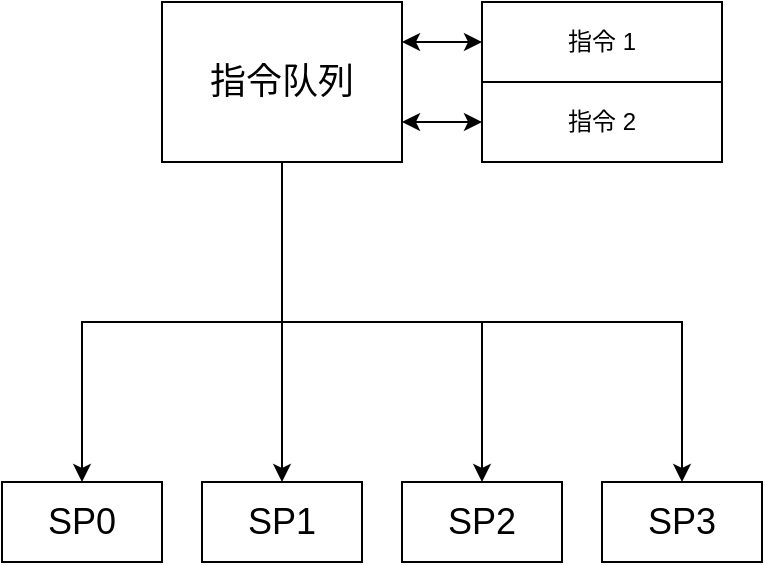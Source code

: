 <mxfile version="16.0.2" type="device"><diagram id="WrXijP8feyeGkqW3puZS" name="第 1 页"><mxGraphModel dx="862" dy="519" grid="1" gridSize="10" guides="1" tooltips="1" connect="1" arrows="1" fold="1" page="1" pageScale="1" pageWidth="827" pageHeight="1169" math="0" shadow="0"><root><mxCell id="0"/><mxCell id="1" parent="0"/><mxCell id="VgUn9shY_p2giB8Sss18-1" value="&lt;font style=&quot;font-size: 18px&quot;&gt;指令队列&lt;/font&gt;" style="rounded=0;whiteSpace=wrap;html=1;" vertex="1" parent="1"><mxGeometry x="360" y="80" width="120" height="80" as="geometry"/></mxCell><mxCell id="VgUn9shY_p2giB8Sss18-2" value="指令 1" style="rounded=0;whiteSpace=wrap;html=1;" vertex="1" parent="1"><mxGeometry x="520" y="80" width="120" height="40" as="geometry"/></mxCell><mxCell id="VgUn9shY_p2giB8Sss18-3" value="指令 2" style="rounded=0;whiteSpace=wrap;html=1;" vertex="1" parent="1"><mxGeometry x="520" y="120" width="120" height="40" as="geometry"/></mxCell><mxCell id="VgUn9shY_p2giB8Sss18-4" value="" style="endArrow=classic;startArrow=classic;html=1;rounded=0;fontSize=18;entryX=0;entryY=0.5;entryDx=0;entryDy=0;exitX=1;exitY=0.25;exitDx=0;exitDy=0;" edge="1" parent="1" source="VgUn9shY_p2giB8Sss18-1" target="VgUn9shY_p2giB8Sss18-2"><mxGeometry width="50" height="50" relative="1" as="geometry"><mxPoint x="370" y="160" as="sourcePoint"/><mxPoint x="420" y="110" as="targetPoint"/></mxGeometry></mxCell><mxCell id="VgUn9shY_p2giB8Sss18-5" value="" style="endArrow=classic;startArrow=classic;html=1;rounded=0;fontSize=18;entryX=0;entryY=0.5;entryDx=0;entryDy=0;exitX=1;exitY=0.75;exitDx=0;exitDy=0;" edge="1" parent="1" source="VgUn9shY_p2giB8Sss18-1" target="VgUn9shY_p2giB8Sss18-3"><mxGeometry width="50" height="50" relative="1" as="geometry"><mxPoint x="370" y="160" as="sourcePoint"/><mxPoint x="420" y="110" as="targetPoint"/></mxGeometry></mxCell><mxCell id="VgUn9shY_p2giB8Sss18-6" value="&lt;font style=&quot;font-size: 18px&quot;&gt;SP0&lt;/font&gt;" style="rounded=0;whiteSpace=wrap;html=1;" vertex="1" parent="1"><mxGeometry x="280" y="320" width="80" height="40" as="geometry"/></mxCell><mxCell id="VgUn9shY_p2giB8Sss18-7" value="&lt;font style=&quot;font-size: 18px&quot;&gt;SP1&lt;/font&gt;" style="rounded=0;whiteSpace=wrap;html=1;" vertex="1" parent="1"><mxGeometry x="380" y="320" width="80" height="40" as="geometry"/></mxCell><mxCell id="VgUn9shY_p2giB8Sss18-8" value="&lt;font style=&quot;font-size: 18px&quot;&gt;SP2&lt;/font&gt;" style="rounded=0;whiteSpace=wrap;html=1;" vertex="1" parent="1"><mxGeometry x="480" y="320" width="80" height="40" as="geometry"/></mxCell><mxCell id="VgUn9shY_p2giB8Sss18-9" value="&lt;font style=&quot;font-size: 18px&quot;&gt;SP3&lt;/font&gt;" style="rounded=0;whiteSpace=wrap;html=1;" vertex="1" parent="1"><mxGeometry x="580" y="320" width="80" height="40" as="geometry"/></mxCell><mxCell id="VgUn9shY_p2giB8Sss18-11" value="" style="endArrow=classic;html=1;rounded=0;fontSize=18;exitX=0.5;exitY=1;exitDx=0;exitDy=0;entryX=0.5;entryY=0;entryDx=0;entryDy=0;" edge="1" parent="1" source="VgUn9shY_p2giB8Sss18-1" target="VgUn9shY_p2giB8Sss18-7"><mxGeometry width="50" height="50" relative="1" as="geometry"><mxPoint x="370" y="280" as="sourcePoint"/><mxPoint x="420" y="230" as="targetPoint"/></mxGeometry></mxCell><mxCell id="VgUn9shY_p2giB8Sss18-12" value="" style="endArrow=classic;html=1;rounded=0;fontSize=18;entryX=0.5;entryY=0;entryDx=0;entryDy=0;" edge="1" parent="1" target="VgUn9shY_p2giB8Sss18-6"><mxGeometry width="50" height="50" relative="1" as="geometry"><mxPoint x="420" y="240" as="sourcePoint"/><mxPoint x="420" y="190" as="targetPoint"/><Array as="points"><mxPoint x="320" y="240"/></Array></mxGeometry></mxCell><mxCell id="VgUn9shY_p2giB8Sss18-13" value="" style="endArrow=classic;html=1;rounded=0;fontSize=18;entryX=0.5;entryY=0;entryDx=0;entryDy=0;" edge="1" parent="1" target="VgUn9shY_p2giB8Sss18-8"><mxGeometry width="50" height="50" relative="1" as="geometry"><mxPoint x="420" y="240" as="sourcePoint"/><mxPoint x="420" y="190" as="targetPoint"/><Array as="points"><mxPoint x="520" y="240"/></Array></mxGeometry></mxCell><mxCell id="VgUn9shY_p2giB8Sss18-14" value="" style="endArrow=classic;html=1;rounded=0;fontSize=18;entryX=0.5;entryY=0;entryDx=0;entryDy=0;" edge="1" parent="1" target="VgUn9shY_p2giB8Sss18-9"><mxGeometry width="50" height="50" relative="1" as="geometry"><mxPoint x="520" y="240" as="sourcePoint"/><mxPoint x="420" y="190" as="targetPoint"/><Array as="points"><mxPoint x="620" y="240"/></Array></mxGeometry></mxCell></root></mxGraphModel></diagram></mxfile>